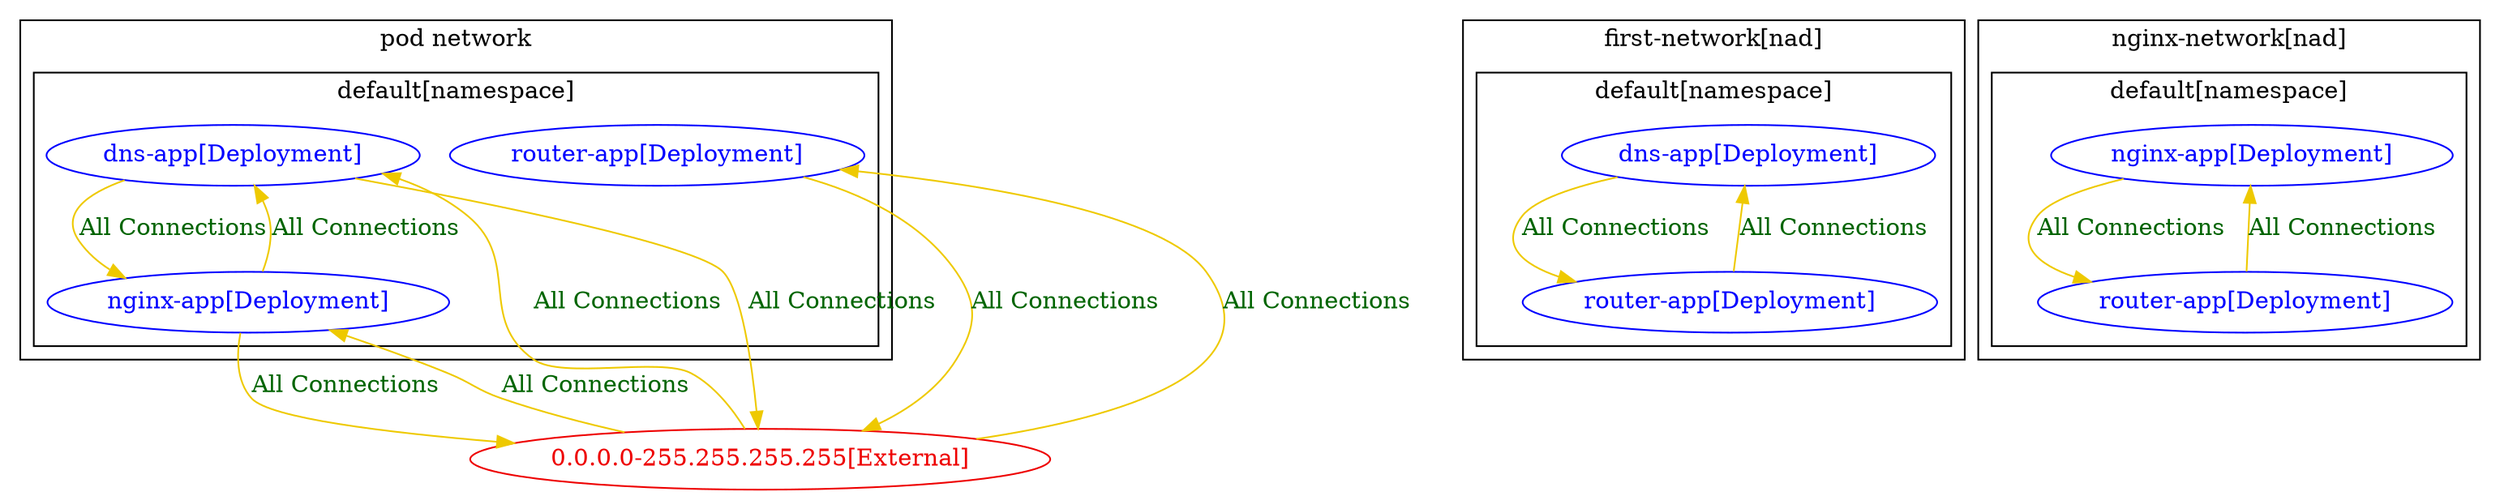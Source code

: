 digraph {
	subgraph "cluster_pod_network" {
	label="pod network"
	subgraph "cluster_default[namespace]" {
		color="black"
		fontcolor="black"
		"default/dns-app[Deployment]" [label="dns-app[Deployment]" color="blue" fontcolor="blue"]
		"default/nginx-app[Deployment]" [label="nginx-app[Deployment]" color="blue" fontcolor="blue"]
		"default/router-app[Deployment]" [label="router-app[Deployment]" color="blue" fontcolor="blue"]
		label="default[namespace]"
	}
	}
	subgraph "cluster_first-network" {
	label="first-network[nad]"
	subgraph "cluster_default[namespace]" {
		color="black"
		fontcolor="black"
		"default/dns-app[Deployment]first-network" [label="dns-app[Deployment]" color="blue" fontcolor="blue"]
		"default/router-app[Deployment]first-network" [label="router-app[Deployment]" color="blue" fontcolor="blue"]
		label="default[namespace]"
	}
	}
	subgraph "cluster_nginx-network" {
	label="nginx-network[nad]"
	subgraph "cluster_default[namespace]" {
		color="black"
		fontcolor="black"
		"default/nginx-app[Deployment]nginx-network" [label="nginx-app[Deployment]" color="blue" fontcolor="blue"]
		"default/router-app[Deployment]nginx-network" [label="router-app[Deployment]" color="blue" fontcolor="blue"]
		label="default[namespace]"
	}
	}
	"0.0.0.0-255.255.255.255[External]" [label="0.0.0.0-255.255.255.255[External]" color="red2" fontcolor="red2"]
	"0.0.0.0-255.255.255.255[External]" -> "default/dns-app[Deployment]" [label="All Connections" color="gold2" fontcolor="darkgreen" weight=0.5]
	"0.0.0.0-255.255.255.255[External]" -> "default/nginx-app[Deployment]" [label="All Connections" color="gold2" fontcolor="darkgreen" weight=0.5]
	"0.0.0.0-255.255.255.255[External]" -> "default/router-app[Deployment]" [label="All Connections" color="gold2" fontcolor="darkgreen" weight=0.5]
	"default/dns-app[Deployment]" -> "0.0.0.0-255.255.255.255[External]" [label="All Connections" color="gold2" fontcolor="darkgreen" weight=1]
	"default/dns-app[Deployment]" -> "default/nginx-app[Deployment]" [label="All Connections" color="gold2" fontcolor="darkgreen" weight=0.5]
	"default/dns-app[Deployment]first-network" -> "default/router-app[Deployment]first-network" [label="All Connections" color="gold2" fontcolor="darkgreen" weight=0.5]
	"default/nginx-app[Deployment]" -> "0.0.0.0-255.255.255.255[External]" [label="All Connections" color="gold2" fontcolor="darkgreen" weight=1]
	"default/nginx-app[Deployment]" -> "default/dns-app[Deployment]" [label="All Connections" color="gold2" fontcolor="darkgreen" weight=1]
	"default/nginx-app[Deployment]nginx-network" -> "default/router-app[Deployment]nginx-network" [label="All Connections" color="gold2" fontcolor="darkgreen" weight=0.5]
	"default/router-app[Deployment]" -> "0.0.0.0-255.255.255.255[External]" [label="All Connections" color="gold2" fontcolor="darkgreen" weight=1]
	"default/router-app[Deployment]first-network" -> "default/dns-app[Deployment]first-network" [label="All Connections" color="gold2" fontcolor="darkgreen" weight=1]
	"default/router-app[Deployment]nginx-network" -> "default/nginx-app[Deployment]nginx-network" [label="All Connections" color="gold2" fontcolor="darkgreen" weight=1]
}
